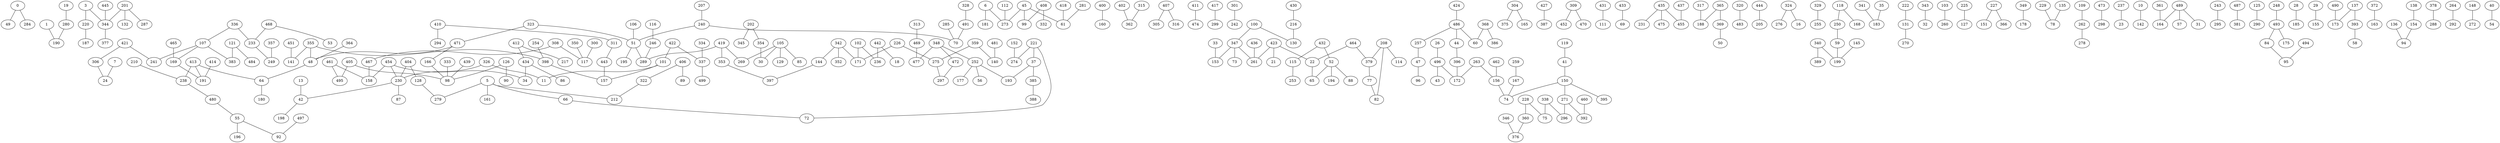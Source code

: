 graph G{
0--49;
0--284;
1--190;
3--344;
3--220;
5--279;
5--212;
5--161;
5--66;
6--181;
6--273;
7--24;
400--160;
402--362;
404--230;
404--128;
405--495;
405--98;
406--89;
406--322;
407--305;
407--316;
408--99;
408--332;
410--311;
410--294;
411--474;
412--434;
412--217;
413--238;
413--191;
413--64;
414--191;
417--299;
418--61;
419--289;
419--269;
419--353;
300--117;
421--241;
421--306;
301--242;
422--337;
422--101;
423--261;
423--21;
423--22;
424--486;
304--375;
304--165;
306--24;
427--387;
308--117;
308--467;
309--452;
309--470;
430--216;
431--111;
311--443;
432--52;
432--115;
433--69;
313--469;
434--86;
434--34;
435--231;
435--455;
435--475;
315--362;
436--261;
437--455;
317--188;
439--98;
320--483;
442--236;
442--18;
201--344;
201--132;
201--287;
322--212;
443--157;
202--345;
202--354;
323--471;
323--51;
444--205;
324--276;
324--16;
445--344;
326--230;
326--11;
207--240;
328--491;
208--114;
208--82;
208--379;
329--255;
451--141;
210--238;
333--98;
454--158;
454--34;
454--230;
334--337;
336--107;
336--233;
216--130;
337--499;
338--75;
338--296;
460--392;
340--389;
340--199;
461--495;
461--158;
220--187;
341--183;
462--156;
100--347;
100--130;
221--37;
221--274;
221--72;
342--352;
342--171;
342--144;
101--157;
101--11;
222--131;
343--32;
464--379;
464--22;
102--171;
102--236;
344--377;
465--169;
103--260;
225--127;
346--376;
467--158;
105--30;
105--85;
105--129;
105--269;
226--275;
226--171;
347--261;
347--73;
347--153;
468--233;
468--53;
106--51;
227--151;
227--366;
348--472;
348--477;
348--252;
469--477;
107--241;
107--383;
107--169;
228--75;
228--360;
349--178;
229--78;
109--262;
350--117;
471--166;
471--48;
230--87;
230--42;
472--297;
473--298;
353--397;
112--273;
233--249;
354--30;
355--398;
355--48;
355--141;
115--253;
357--249;
116--246;
237--23;
238--480;
359--275;
359--140;
118--250;
118--168;
119--41;
10--142;
13--42;
19--280;
480--55;
360--376;
481--140;
240--51;
240--70;
361--164;
121--383;
121--484;
243--295;
364--48;
365--369;
365--188;
486--60;
486--257;
486--44;
487--381;
125--290;
246--289;
126--98;
126--90;
368--386;
368--60;
489--57;
489--31;
489--164;
248--493;
369--50;
128--279;
22--65;
26--496;
28--185;
29--155;
490--173;
491--70;
250--59;
372--163;
493--84;
493--175;
131--270;
252--177;
252--56;
252--193;
494--95;
254--398;
496--172;
496--43;
497--92;
135--78;
136--94;
257--47;
378--288;
137--173;
137--393;
379--77;
138--154;
259--167;
33--153;
35--183;
37--193;
37--385;
262--278;
263--172;
263--156;
264--292;
385--388;
144--397;
145--199;
148--272;
40--54;
41--150;
42--198;
44--396;
45--61;
45--99;
45--273;
47--96;
48--64;
150--271;
150--74;
150--395;
271--392;
271--296;
393--58;
152--274;
154--94;
275--297;
396--172;
156--74;
398--157;
51--289;
51--195;
52--194;
52--88;
52--65;
55--92;
55--196;
59--199;
280--190;
281--61;
285--70;
166--98;
167--74;
169--191;
64--180;
66--72;
77--82;
84--95;
}